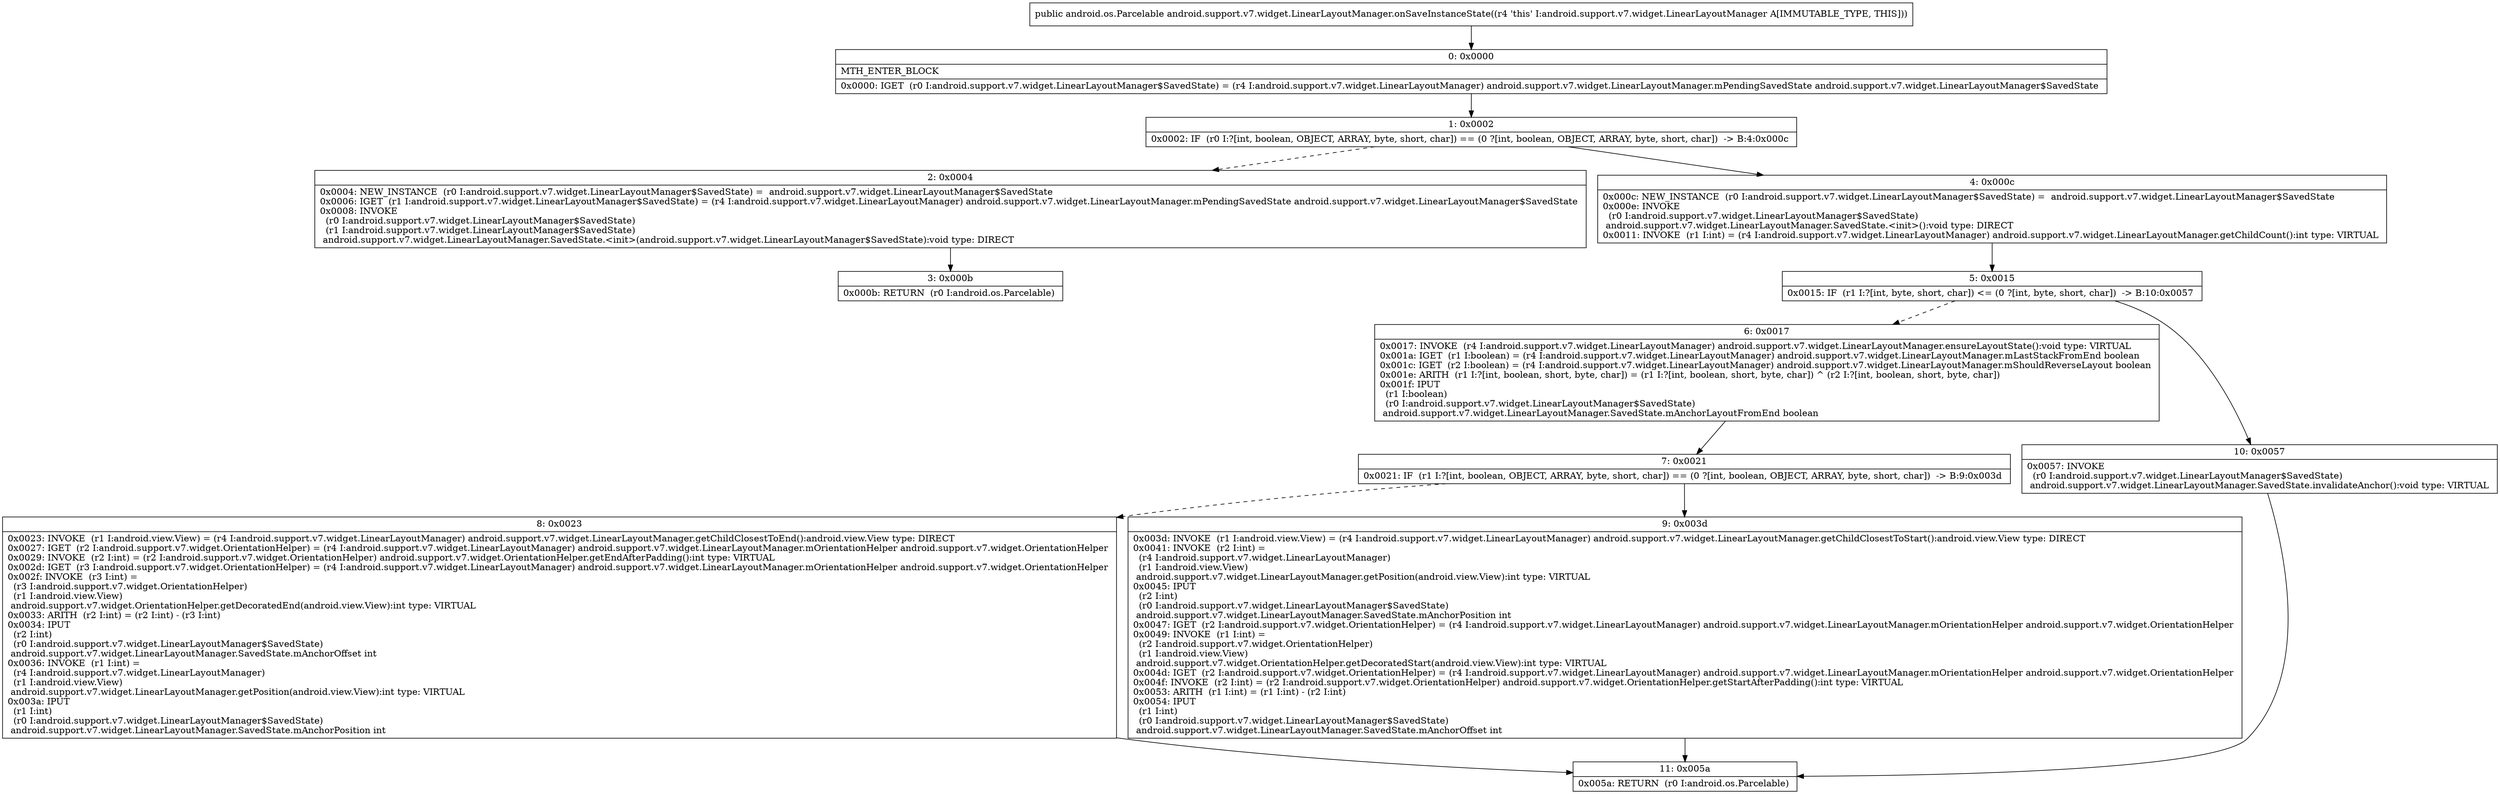 digraph "CFG forandroid.support.v7.widget.LinearLayoutManager.onSaveInstanceState()Landroid\/os\/Parcelable;" {
Node_0 [shape=record,label="{0\:\ 0x0000|MTH_ENTER_BLOCK\l|0x0000: IGET  (r0 I:android.support.v7.widget.LinearLayoutManager$SavedState) = (r4 I:android.support.v7.widget.LinearLayoutManager) android.support.v7.widget.LinearLayoutManager.mPendingSavedState android.support.v7.widget.LinearLayoutManager$SavedState \l}"];
Node_1 [shape=record,label="{1\:\ 0x0002|0x0002: IF  (r0 I:?[int, boolean, OBJECT, ARRAY, byte, short, char]) == (0 ?[int, boolean, OBJECT, ARRAY, byte, short, char])  \-\> B:4:0x000c \l}"];
Node_2 [shape=record,label="{2\:\ 0x0004|0x0004: NEW_INSTANCE  (r0 I:android.support.v7.widget.LinearLayoutManager$SavedState) =  android.support.v7.widget.LinearLayoutManager$SavedState \l0x0006: IGET  (r1 I:android.support.v7.widget.LinearLayoutManager$SavedState) = (r4 I:android.support.v7.widget.LinearLayoutManager) android.support.v7.widget.LinearLayoutManager.mPendingSavedState android.support.v7.widget.LinearLayoutManager$SavedState \l0x0008: INVOKE  \l  (r0 I:android.support.v7.widget.LinearLayoutManager$SavedState)\l  (r1 I:android.support.v7.widget.LinearLayoutManager$SavedState)\l android.support.v7.widget.LinearLayoutManager.SavedState.\<init\>(android.support.v7.widget.LinearLayoutManager$SavedState):void type: DIRECT \l}"];
Node_3 [shape=record,label="{3\:\ 0x000b|0x000b: RETURN  (r0 I:android.os.Parcelable) \l}"];
Node_4 [shape=record,label="{4\:\ 0x000c|0x000c: NEW_INSTANCE  (r0 I:android.support.v7.widget.LinearLayoutManager$SavedState) =  android.support.v7.widget.LinearLayoutManager$SavedState \l0x000e: INVOKE  \l  (r0 I:android.support.v7.widget.LinearLayoutManager$SavedState)\l android.support.v7.widget.LinearLayoutManager.SavedState.\<init\>():void type: DIRECT \l0x0011: INVOKE  (r1 I:int) = (r4 I:android.support.v7.widget.LinearLayoutManager) android.support.v7.widget.LinearLayoutManager.getChildCount():int type: VIRTUAL \l}"];
Node_5 [shape=record,label="{5\:\ 0x0015|0x0015: IF  (r1 I:?[int, byte, short, char]) \<= (0 ?[int, byte, short, char])  \-\> B:10:0x0057 \l}"];
Node_6 [shape=record,label="{6\:\ 0x0017|0x0017: INVOKE  (r4 I:android.support.v7.widget.LinearLayoutManager) android.support.v7.widget.LinearLayoutManager.ensureLayoutState():void type: VIRTUAL \l0x001a: IGET  (r1 I:boolean) = (r4 I:android.support.v7.widget.LinearLayoutManager) android.support.v7.widget.LinearLayoutManager.mLastStackFromEnd boolean \l0x001c: IGET  (r2 I:boolean) = (r4 I:android.support.v7.widget.LinearLayoutManager) android.support.v7.widget.LinearLayoutManager.mShouldReverseLayout boolean \l0x001e: ARITH  (r1 I:?[int, boolean, short, byte, char]) = (r1 I:?[int, boolean, short, byte, char]) ^ (r2 I:?[int, boolean, short, byte, char]) \l0x001f: IPUT  \l  (r1 I:boolean)\l  (r0 I:android.support.v7.widget.LinearLayoutManager$SavedState)\l android.support.v7.widget.LinearLayoutManager.SavedState.mAnchorLayoutFromEnd boolean \l}"];
Node_7 [shape=record,label="{7\:\ 0x0021|0x0021: IF  (r1 I:?[int, boolean, OBJECT, ARRAY, byte, short, char]) == (0 ?[int, boolean, OBJECT, ARRAY, byte, short, char])  \-\> B:9:0x003d \l}"];
Node_8 [shape=record,label="{8\:\ 0x0023|0x0023: INVOKE  (r1 I:android.view.View) = (r4 I:android.support.v7.widget.LinearLayoutManager) android.support.v7.widget.LinearLayoutManager.getChildClosestToEnd():android.view.View type: DIRECT \l0x0027: IGET  (r2 I:android.support.v7.widget.OrientationHelper) = (r4 I:android.support.v7.widget.LinearLayoutManager) android.support.v7.widget.LinearLayoutManager.mOrientationHelper android.support.v7.widget.OrientationHelper \l0x0029: INVOKE  (r2 I:int) = (r2 I:android.support.v7.widget.OrientationHelper) android.support.v7.widget.OrientationHelper.getEndAfterPadding():int type: VIRTUAL \l0x002d: IGET  (r3 I:android.support.v7.widget.OrientationHelper) = (r4 I:android.support.v7.widget.LinearLayoutManager) android.support.v7.widget.LinearLayoutManager.mOrientationHelper android.support.v7.widget.OrientationHelper \l0x002f: INVOKE  (r3 I:int) = \l  (r3 I:android.support.v7.widget.OrientationHelper)\l  (r1 I:android.view.View)\l android.support.v7.widget.OrientationHelper.getDecoratedEnd(android.view.View):int type: VIRTUAL \l0x0033: ARITH  (r2 I:int) = (r2 I:int) \- (r3 I:int) \l0x0034: IPUT  \l  (r2 I:int)\l  (r0 I:android.support.v7.widget.LinearLayoutManager$SavedState)\l android.support.v7.widget.LinearLayoutManager.SavedState.mAnchorOffset int \l0x0036: INVOKE  (r1 I:int) = \l  (r4 I:android.support.v7.widget.LinearLayoutManager)\l  (r1 I:android.view.View)\l android.support.v7.widget.LinearLayoutManager.getPosition(android.view.View):int type: VIRTUAL \l0x003a: IPUT  \l  (r1 I:int)\l  (r0 I:android.support.v7.widget.LinearLayoutManager$SavedState)\l android.support.v7.widget.LinearLayoutManager.SavedState.mAnchorPosition int \l}"];
Node_9 [shape=record,label="{9\:\ 0x003d|0x003d: INVOKE  (r1 I:android.view.View) = (r4 I:android.support.v7.widget.LinearLayoutManager) android.support.v7.widget.LinearLayoutManager.getChildClosestToStart():android.view.View type: DIRECT \l0x0041: INVOKE  (r2 I:int) = \l  (r4 I:android.support.v7.widget.LinearLayoutManager)\l  (r1 I:android.view.View)\l android.support.v7.widget.LinearLayoutManager.getPosition(android.view.View):int type: VIRTUAL \l0x0045: IPUT  \l  (r2 I:int)\l  (r0 I:android.support.v7.widget.LinearLayoutManager$SavedState)\l android.support.v7.widget.LinearLayoutManager.SavedState.mAnchorPosition int \l0x0047: IGET  (r2 I:android.support.v7.widget.OrientationHelper) = (r4 I:android.support.v7.widget.LinearLayoutManager) android.support.v7.widget.LinearLayoutManager.mOrientationHelper android.support.v7.widget.OrientationHelper \l0x0049: INVOKE  (r1 I:int) = \l  (r2 I:android.support.v7.widget.OrientationHelper)\l  (r1 I:android.view.View)\l android.support.v7.widget.OrientationHelper.getDecoratedStart(android.view.View):int type: VIRTUAL \l0x004d: IGET  (r2 I:android.support.v7.widget.OrientationHelper) = (r4 I:android.support.v7.widget.LinearLayoutManager) android.support.v7.widget.LinearLayoutManager.mOrientationHelper android.support.v7.widget.OrientationHelper \l0x004f: INVOKE  (r2 I:int) = (r2 I:android.support.v7.widget.OrientationHelper) android.support.v7.widget.OrientationHelper.getStartAfterPadding():int type: VIRTUAL \l0x0053: ARITH  (r1 I:int) = (r1 I:int) \- (r2 I:int) \l0x0054: IPUT  \l  (r1 I:int)\l  (r0 I:android.support.v7.widget.LinearLayoutManager$SavedState)\l android.support.v7.widget.LinearLayoutManager.SavedState.mAnchorOffset int \l}"];
Node_10 [shape=record,label="{10\:\ 0x0057|0x0057: INVOKE  \l  (r0 I:android.support.v7.widget.LinearLayoutManager$SavedState)\l android.support.v7.widget.LinearLayoutManager.SavedState.invalidateAnchor():void type: VIRTUAL \l}"];
Node_11 [shape=record,label="{11\:\ 0x005a|0x005a: RETURN  (r0 I:android.os.Parcelable) \l}"];
MethodNode[shape=record,label="{public android.os.Parcelable android.support.v7.widget.LinearLayoutManager.onSaveInstanceState((r4 'this' I:android.support.v7.widget.LinearLayoutManager A[IMMUTABLE_TYPE, THIS])) }"];
MethodNode -> Node_0;
Node_0 -> Node_1;
Node_1 -> Node_2[style=dashed];
Node_1 -> Node_4;
Node_2 -> Node_3;
Node_4 -> Node_5;
Node_5 -> Node_6[style=dashed];
Node_5 -> Node_10;
Node_6 -> Node_7;
Node_7 -> Node_8[style=dashed];
Node_7 -> Node_9;
Node_8 -> Node_11;
Node_9 -> Node_11;
Node_10 -> Node_11;
}

